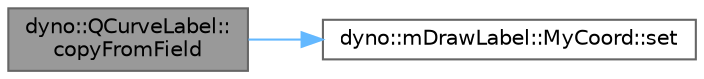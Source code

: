 digraph "dyno::QCurveLabel::copyFromField"
{
 // LATEX_PDF_SIZE
  bgcolor="transparent";
  edge [fontname=Helvetica,fontsize=10,labelfontname=Helvetica,labelfontsize=10];
  node [fontname=Helvetica,fontsize=10,shape=box,height=0.2,width=0.4];
  rankdir="LR";
  Node1 [id="Node000001",label="dyno::QCurveLabel::\lcopyFromField",height=0.2,width=0.4,color="gray40", fillcolor="grey60", style="filled", fontcolor="black",tooltip=" "];
  Node1 -> Node2 [id="edge1_Node000001_Node000002",color="steelblue1",style="solid",tooltip=" "];
  Node2 [id="Node000002",label="dyno::mDrawLabel::MyCoord::set",height=0.2,width=0.4,color="grey40", fillcolor="white", style="filled",URL="$structdyno_1_1m_draw_label_1_1_my_coord.html#acf7c350256e02b7864caf768cee7a180",tooltip=" "];
}
